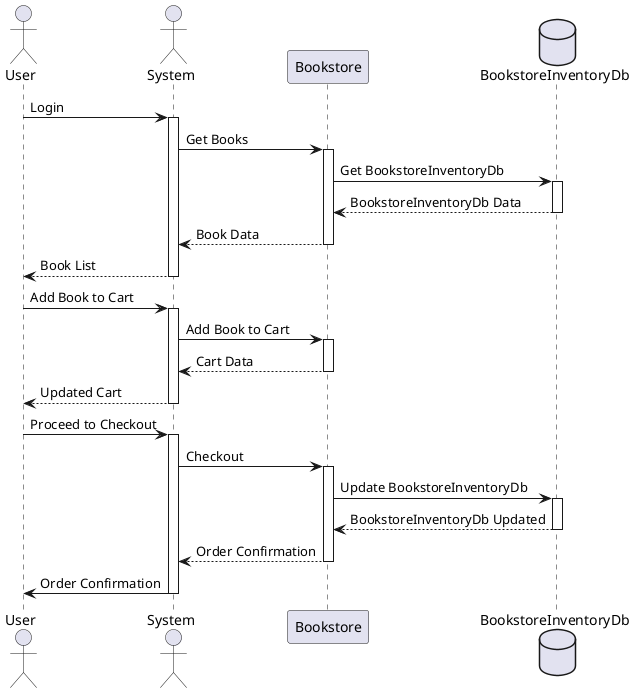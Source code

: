 @startuml
actor User
actor System
participant Bookstore
database BookstoreInventoryDb

User -> System: Login
activate System
System -> Bookstore: Get Books
activate Bookstore
Bookstore -> BookstoreInventoryDb: Get BookstoreInventoryDb
activate BookstoreInventoryDb
BookstoreInventoryDb --> Bookstore: BookstoreInventoryDb Data
deactivate BookstoreInventoryDb
Bookstore --> System: Book Data
deactivate Bookstore
System --> User: Book List
deactivate System

User -> System: Add Book to Cart
activate System
System -> Bookstore: Add Book to Cart
activate Bookstore
Bookstore --> System: Cart Data
deactivate Bookstore
System --> User: Updated Cart
deactivate System

User -> System: Proceed to Checkout
activate System
System -> Bookstore: Checkout
activate Bookstore
Bookstore -> BookstoreInventoryDb: Update BookstoreInventoryDb
activate BookstoreInventoryDb
BookstoreInventoryDb --> Bookstore: BookstoreInventoryDb Updated
deactivate BookstoreInventoryDb
Bookstore --> System: Order Confirmation
deactivate Bookstore
System -> User: Order Confirmation
deactivate System
@enduml